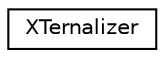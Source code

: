 digraph "Graphical Class Hierarchy"
{
  edge [fontname="Helvetica",fontsize="10",labelfontname="Helvetica",labelfontsize="10"];
  node [fontname="Helvetica",fontsize="10",shape=record];
  rankdir="LR";
  Node1 [label="XTernalizer",height=0.2,width=0.4,color="black", fillcolor="white", style="filled",URL="$classaworx_1_1lib_1_1config_1_1XTernalizer.html"];
}
